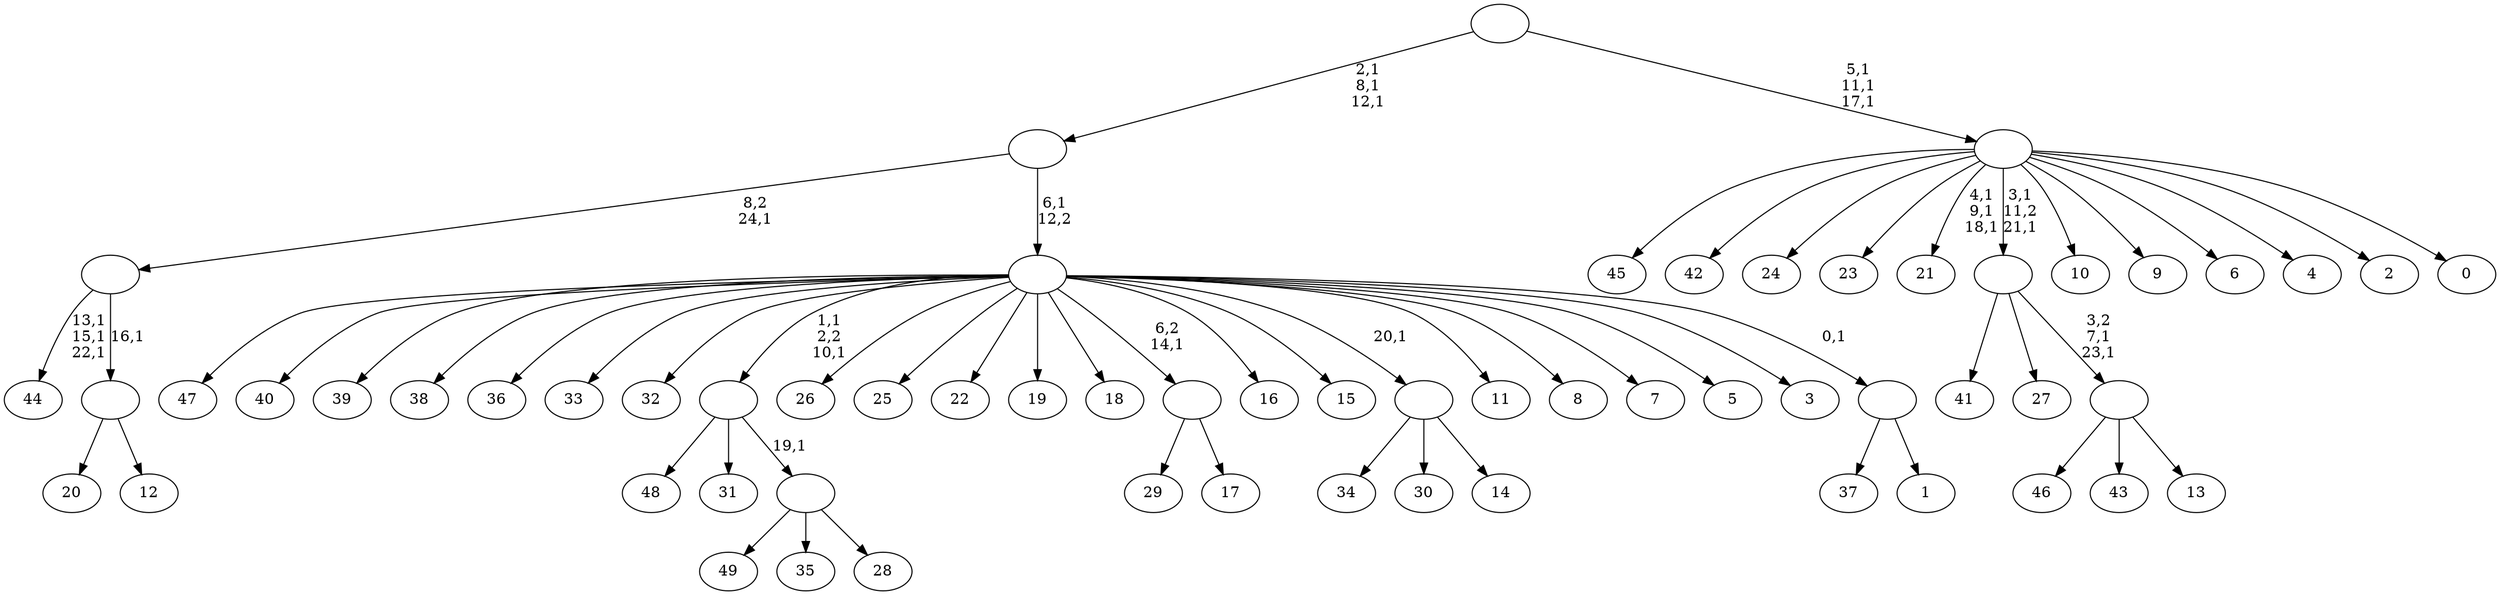 digraph T {
	75 [label="49"]
	74 [label="48"]
	73 [label="47"]
	72 [label="46"]
	71 [label="45"]
	70 [label="44"]
	66 [label="43"]
	65 [label="42"]
	64 [label="41"]
	63 [label="40"]
	62 [label="39"]
	61 [label="38"]
	60 [label="37"]
	59 [label="36"]
	58 [label="35"]
	57 [label="34"]
	56 [label="33"]
	55 [label="32"]
	54 [label="31"]
	53 [label="30"]
	52 [label="29"]
	51 [label="28"]
	50 [label=""]
	49 [label=""]
	47 [label="27"]
	46 [label="26"]
	45 [label="25"]
	44 [label="24"]
	43 [label="23"]
	42 [label="22"]
	41 [label="21"]
	37 [label="20"]
	36 [label="19"]
	35 [label="18"]
	34 [label="17"]
	33 [label=""]
	32 [label="16"]
	31 [label="15"]
	30 [label="14"]
	29 [label=""]
	28 [label="13"]
	27 [label=""]
	25 [label=""]
	23 [label="12"]
	22 [label=""]
	21 [label=""]
	20 [label="11"]
	19 [label="10"]
	18 [label="9"]
	17 [label="8"]
	16 [label="7"]
	15 [label="6"]
	14 [label="5"]
	13 [label="4"]
	12 [label="3"]
	11 [label="2"]
	10 [label="1"]
	9 [label=""]
	8 [label=""]
	7 [label=""]
	4 [label="0"]
	3 [label=""]
	0 [label=""]
	50 -> 75 [label=""]
	50 -> 58 [label=""]
	50 -> 51 [label=""]
	49 -> 74 [label=""]
	49 -> 54 [label=""]
	49 -> 50 [label="19,1"]
	33 -> 52 [label=""]
	33 -> 34 [label=""]
	29 -> 57 [label=""]
	29 -> 53 [label=""]
	29 -> 30 [label=""]
	27 -> 72 [label=""]
	27 -> 66 [label=""]
	27 -> 28 [label=""]
	25 -> 27 [label="3,2\n7,1\n23,1"]
	25 -> 64 [label=""]
	25 -> 47 [label=""]
	22 -> 37 [label=""]
	22 -> 23 [label=""]
	21 -> 70 [label="13,1\n15,1\n22,1"]
	21 -> 22 [label="16,1"]
	9 -> 60 [label=""]
	9 -> 10 [label=""]
	8 -> 49 [label="1,1\n2,2\n10,1"]
	8 -> 73 [label=""]
	8 -> 63 [label=""]
	8 -> 62 [label=""]
	8 -> 61 [label=""]
	8 -> 59 [label=""]
	8 -> 56 [label=""]
	8 -> 55 [label=""]
	8 -> 46 [label=""]
	8 -> 45 [label=""]
	8 -> 42 [label=""]
	8 -> 36 [label=""]
	8 -> 35 [label=""]
	8 -> 33 [label="6,2\n14,1"]
	8 -> 32 [label=""]
	8 -> 31 [label=""]
	8 -> 29 [label="20,1"]
	8 -> 20 [label=""]
	8 -> 17 [label=""]
	8 -> 16 [label=""]
	8 -> 14 [label=""]
	8 -> 12 [label=""]
	8 -> 9 [label="0,1"]
	7 -> 21 [label="8,2\n24,1"]
	7 -> 8 [label="6,1\n12,2"]
	3 -> 25 [label="3,1\n11,2\n21,1"]
	3 -> 41 [label="4,1\n9,1\n18,1"]
	3 -> 71 [label=""]
	3 -> 65 [label=""]
	3 -> 44 [label=""]
	3 -> 43 [label=""]
	3 -> 19 [label=""]
	3 -> 18 [label=""]
	3 -> 15 [label=""]
	3 -> 13 [label=""]
	3 -> 11 [label=""]
	3 -> 4 [label=""]
	0 -> 3 [label="5,1\n11,1\n17,1"]
	0 -> 7 [label="2,1\n8,1\n12,1"]
}

